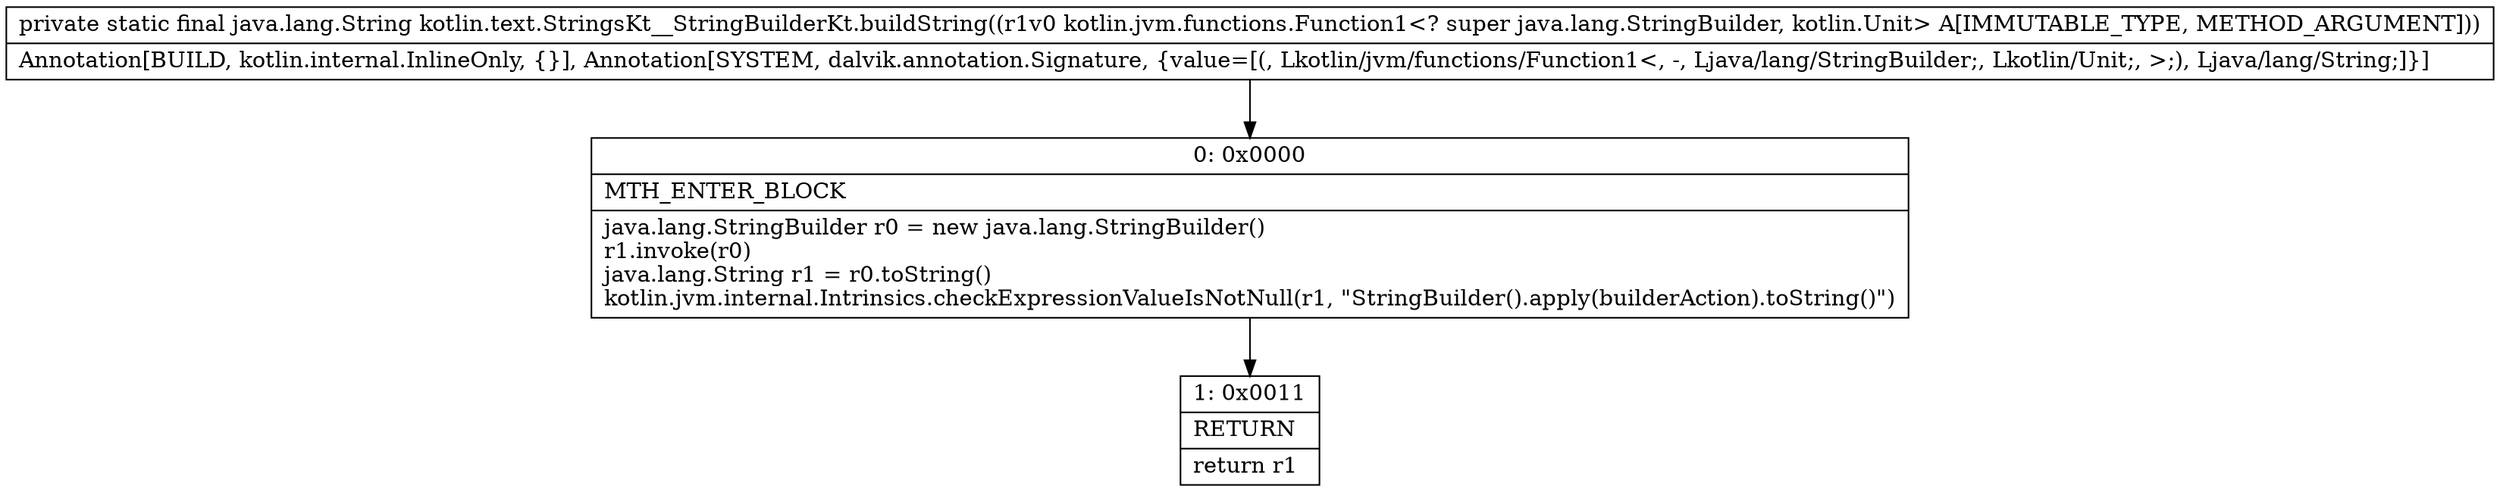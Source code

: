 digraph "CFG forkotlin.text.StringsKt__StringBuilderKt.buildString(Lkotlin\/jvm\/functions\/Function1;)Ljava\/lang\/String;" {
Node_0 [shape=record,label="{0\:\ 0x0000|MTH_ENTER_BLOCK\l|java.lang.StringBuilder r0 = new java.lang.StringBuilder()\lr1.invoke(r0)\ljava.lang.String r1 = r0.toString()\lkotlin.jvm.internal.Intrinsics.checkExpressionValueIsNotNull(r1, \"StringBuilder().apply(builderAction).toString()\")\l}"];
Node_1 [shape=record,label="{1\:\ 0x0011|RETURN\l|return r1\l}"];
MethodNode[shape=record,label="{private static final java.lang.String kotlin.text.StringsKt__StringBuilderKt.buildString((r1v0 kotlin.jvm.functions.Function1\<? super java.lang.StringBuilder, kotlin.Unit\> A[IMMUTABLE_TYPE, METHOD_ARGUMENT]))  | Annotation[BUILD, kotlin.internal.InlineOnly, \{\}], Annotation[SYSTEM, dalvik.annotation.Signature, \{value=[(, Lkotlin\/jvm\/functions\/Function1\<, \-, Ljava\/lang\/StringBuilder;, Lkotlin\/Unit;, \>;), Ljava\/lang\/String;]\}]\l}"];
MethodNode -> Node_0;
Node_0 -> Node_1;
}


